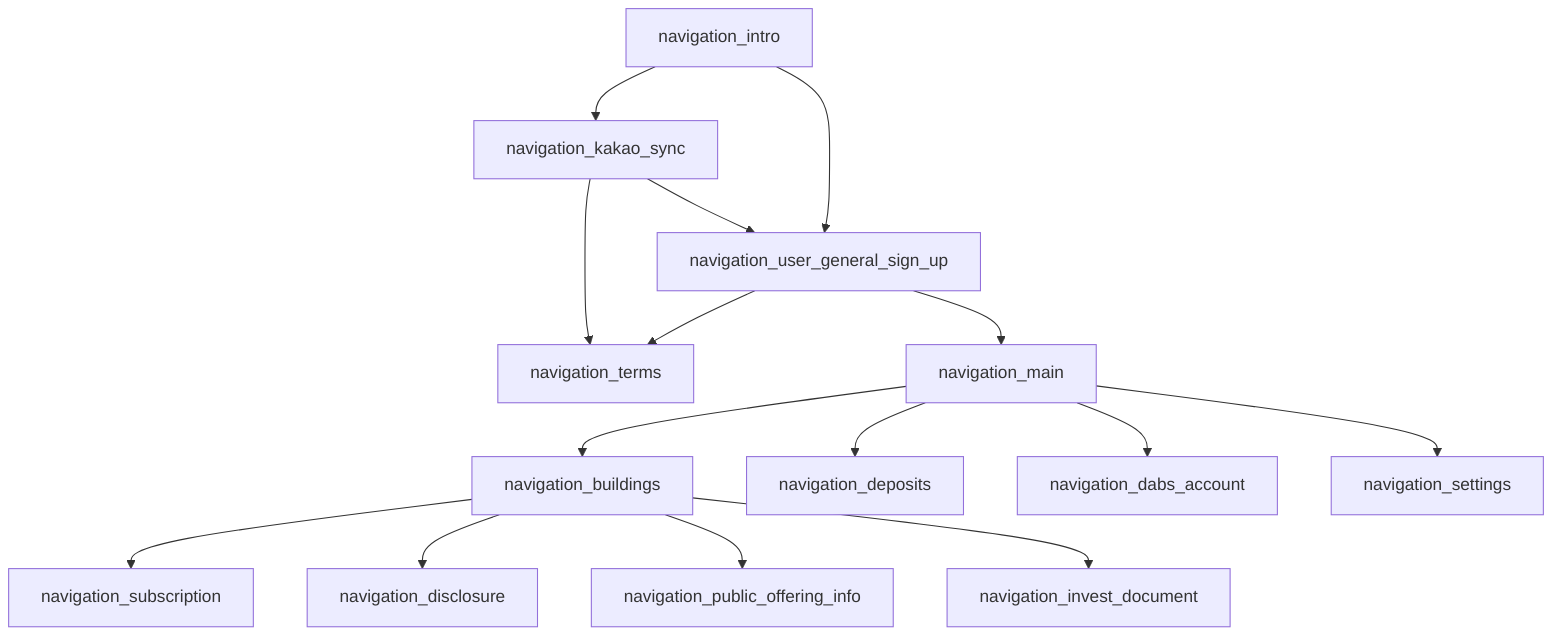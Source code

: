 graph TD;
    navigation_intro-->navigation_kakao_sync;
    navigation_intro-->navigation_user_general_sign_up;
    navigation_kakao_sync-->navigation_terms;
    navigation_kakao_sync-->navigation_user_general_sign_up;
    navigation_user_general_sign_up-->navigation_terms;
    navigation_user_general_sign_up-->navigation_main;
    navigation_main-->navigation_buildings;
    navigation_main-->navigation_deposits;
    navigation_main-->navigation_dabs_account;
    navigation_main-->navigation_settings;
    navigation_buildings-->navigation_subscription;
    navigation_buildings-->navigation_disclosure;
    navigation_buildings-->navigation_public_offering_info;
    navigation_buildings-->navigation_invest_document;